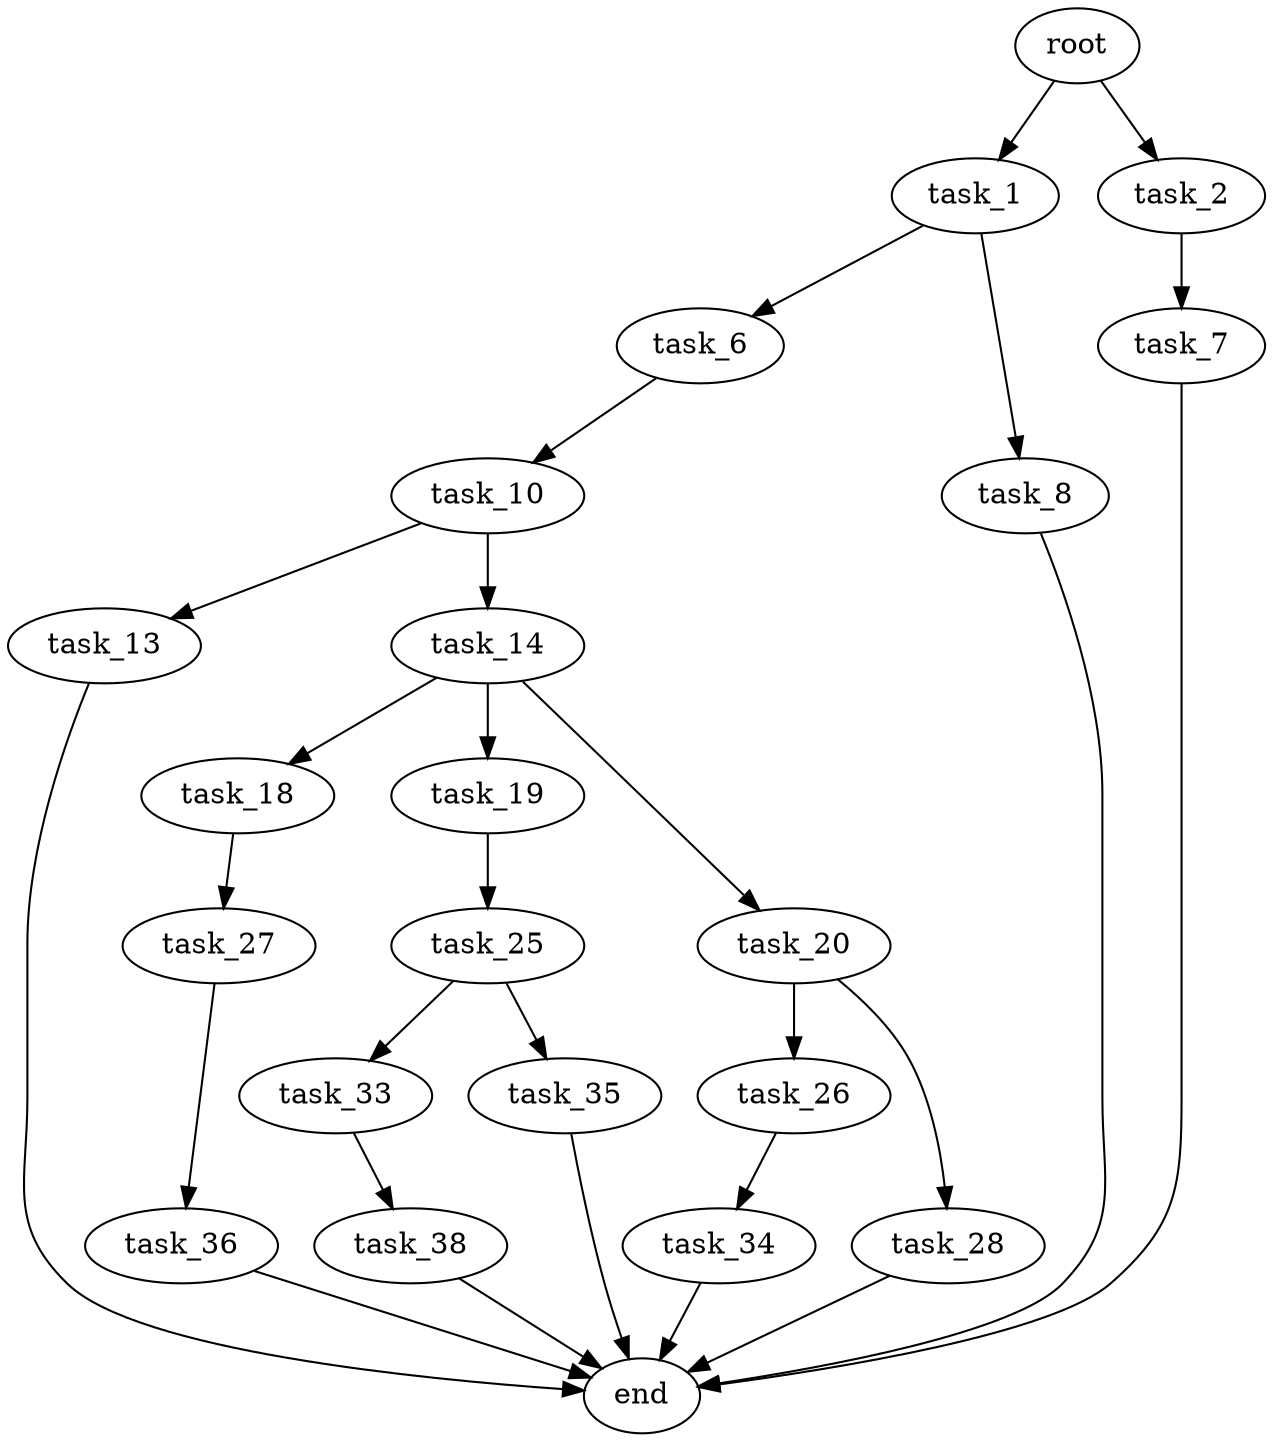 digraph G {
  root [size="0.000000"];
  task_1 [size="28991029248.000000"];
  task_2 [size="8589934592.000000"];
  task_6 [size="1073741824000.000000"];
  task_8 [size="601020143367.000000"];
  task_7 [size="8589934592.000000"];
  task_10 [size="3570872087.000000"];
  end [size="0.000000"];
  task_13 [size="782757789696.000000"];
  task_14 [size="25348219337.000000"];
  task_18 [size="224847306172.000000"];
  task_19 [size="231928233984.000000"];
  task_20 [size="1578940171.000000"];
  task_27 [size="9922559813.000000"];
  task_25 [size="782757789696.000000"];
  task_26 [size="104801842008.000000"];
  task_28 [size="23537030872.000000"];
  task_33 [size="231928233984.000000"];
  task_35 [size="28991029248.000000"];
  task_34 [size="231928233984.000000"];
  task_36 [size="231928233984.000000"];
  task_38 [size="1259944667.000000"];

  root -> task_1 [size="1.000000"];
  root -> task_2 [size="1.000000"];
  task_1 -> task_6 [size="75497472.000000"];
  task_1 -> task_8 [size="75497472.000000"];
  task_2 -> task_7 [size="33554432.000000"];
  task_6 -> task_10 [size="838860800.000000"];
  task_8 -> end [size="1.000000"];
  task_7 -> end [size="1.000000"];
  task_10 -> task_13 [size="75497472.000000"];
  task_10 -> task_14 [size="75497472.000000"];
  task_13 -> end [size="1.000000"];
  task_14 -> task_18 [size="411041792.000000"];
  task_14 -> task_19 [size="411041792.000000"];
  task_14 -> task_20 [size="411041792.000000"];
  task_18 -> task_27 [size="411041792.000000"];
  task_19 -> task_25 [size="301989888.000000"];
  task_20 -> task_26 [size="33554432.000000"];
  task_20 -> task_28 [size="33554432.000000"];
  task_27 -> task_36 [size="301989888.000000"];
  task_25 -> task_33 [size="679477248.000000"];
  task_25 -> task_35 [size="679477248.000000"];
  task_26 -> task_34 [size="134217728.000000"];
  task_28 -> end [size="1.000000"];
  task_33 -> task_38 [size="301989888.000000"];
  task_35 -> end [size="1.000000"];
  task_34 -> end [size="1.000000"];
  task_36 -> end [size="1.000000"];
  task_38 -> end [size="1.000000"];
}
